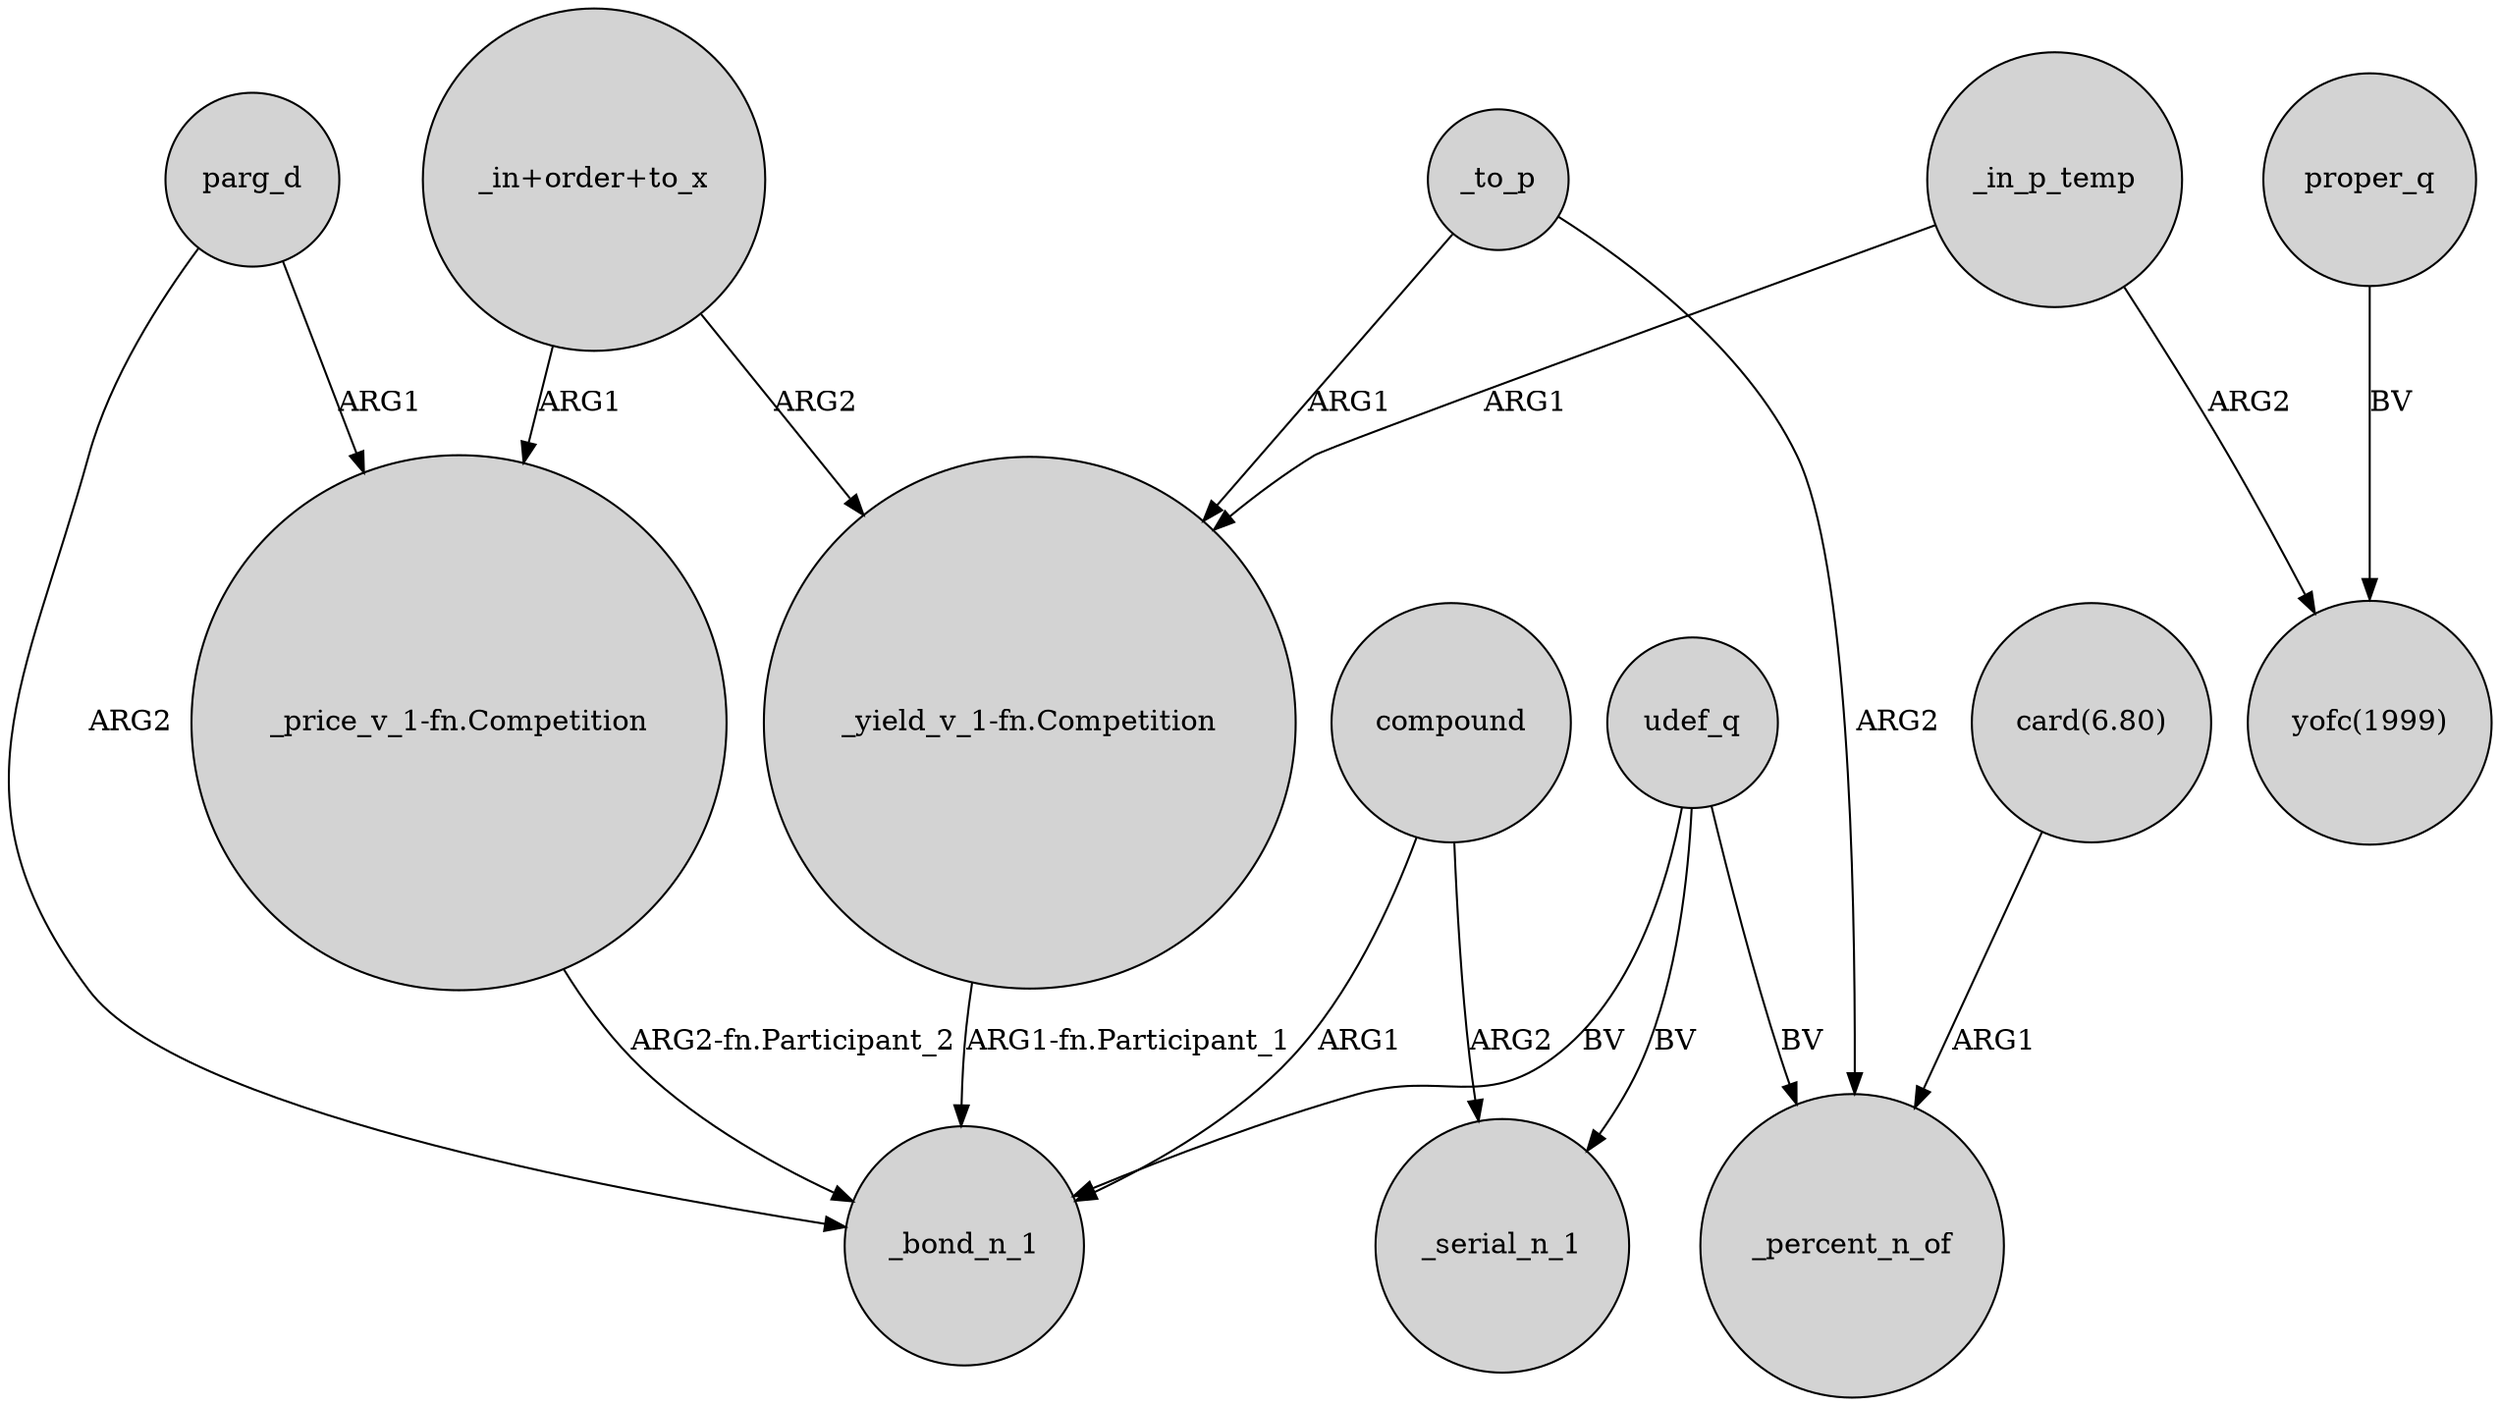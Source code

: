 digraph {
	node [shape=circle style=filled]
	"_in+order+to_x" -> "_yield_v_1-fn.Competition" [label=ARG2]
	"_price_v_1-fn.Competition" -> _bond_n_1 [label="ARG2-fn.Participant_2"]
	udef_q -> _percent_n_of [label=BV]
	"_yield_v_1-fn.Competition" -> _bond_n_1 [label="ARG1-fn.Participant_1"]
	proper_q -> "yofc(1999)" [label=BV]
	_in_p_temp -> "yofc(1999)" [label=ARG2]
	_to_p -> _percent_n_of [label=ARG2]
	parg_d -> _bond_n_1 [label=ARG2]
	udef_q -> _bond_n_1 [label=BV]
	compound -> _serial_n_1 [label=ARG2]
	"card(6.80)" -> _percent_n_of [label=ARG1]
	parg_d -> "_price_v_1-fn.Competition" [label=ARG1]
	_to_p -> "_yield_v_1-fn.Competition" [label=ARG1]
	_in_p_temp -> "_yield_v_1-fn.Competition" [label=ARG1]
	"_in+order+to_x" -> "_price_v_1-fn.Competition" [label=ARG1]
	udef_q -> _serial_n_1 [label=BV]
	compound -> _bond_n_1 [label=ARG1]
}
